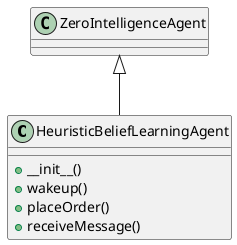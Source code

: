 @startuml
class HeuristicBeliefLearningAgent {
  + __init__()
  + wakeup()
  + placeOrder()
  + receiveMessage()
}
ZeroIntelligenceAgent <|-- HeuristicBeliefLearningAgent
@enduml